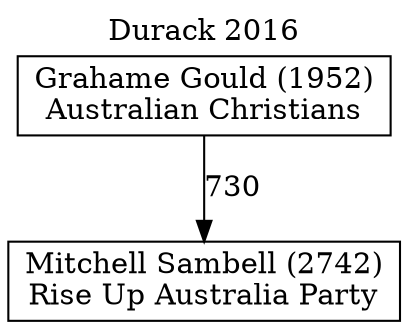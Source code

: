 // House preference flow
digraph "Mitchell Sambell (2742)_Durack_2016" {
	graph [label="Durack 2016" labelloc=t mclimit=10]
	node [shape=box]
	"Mitchell Sambell (2742)" [label="Mitchell Sambell (2742)
Rise Up Australia Party"]
	"Grahame Gould (1952)" [label="Grahame Gould (1952)
Australian Christians"]
	"Grahame Gould (1952)" -> "Mitchell Sambell (2742)" [label=730]
}

